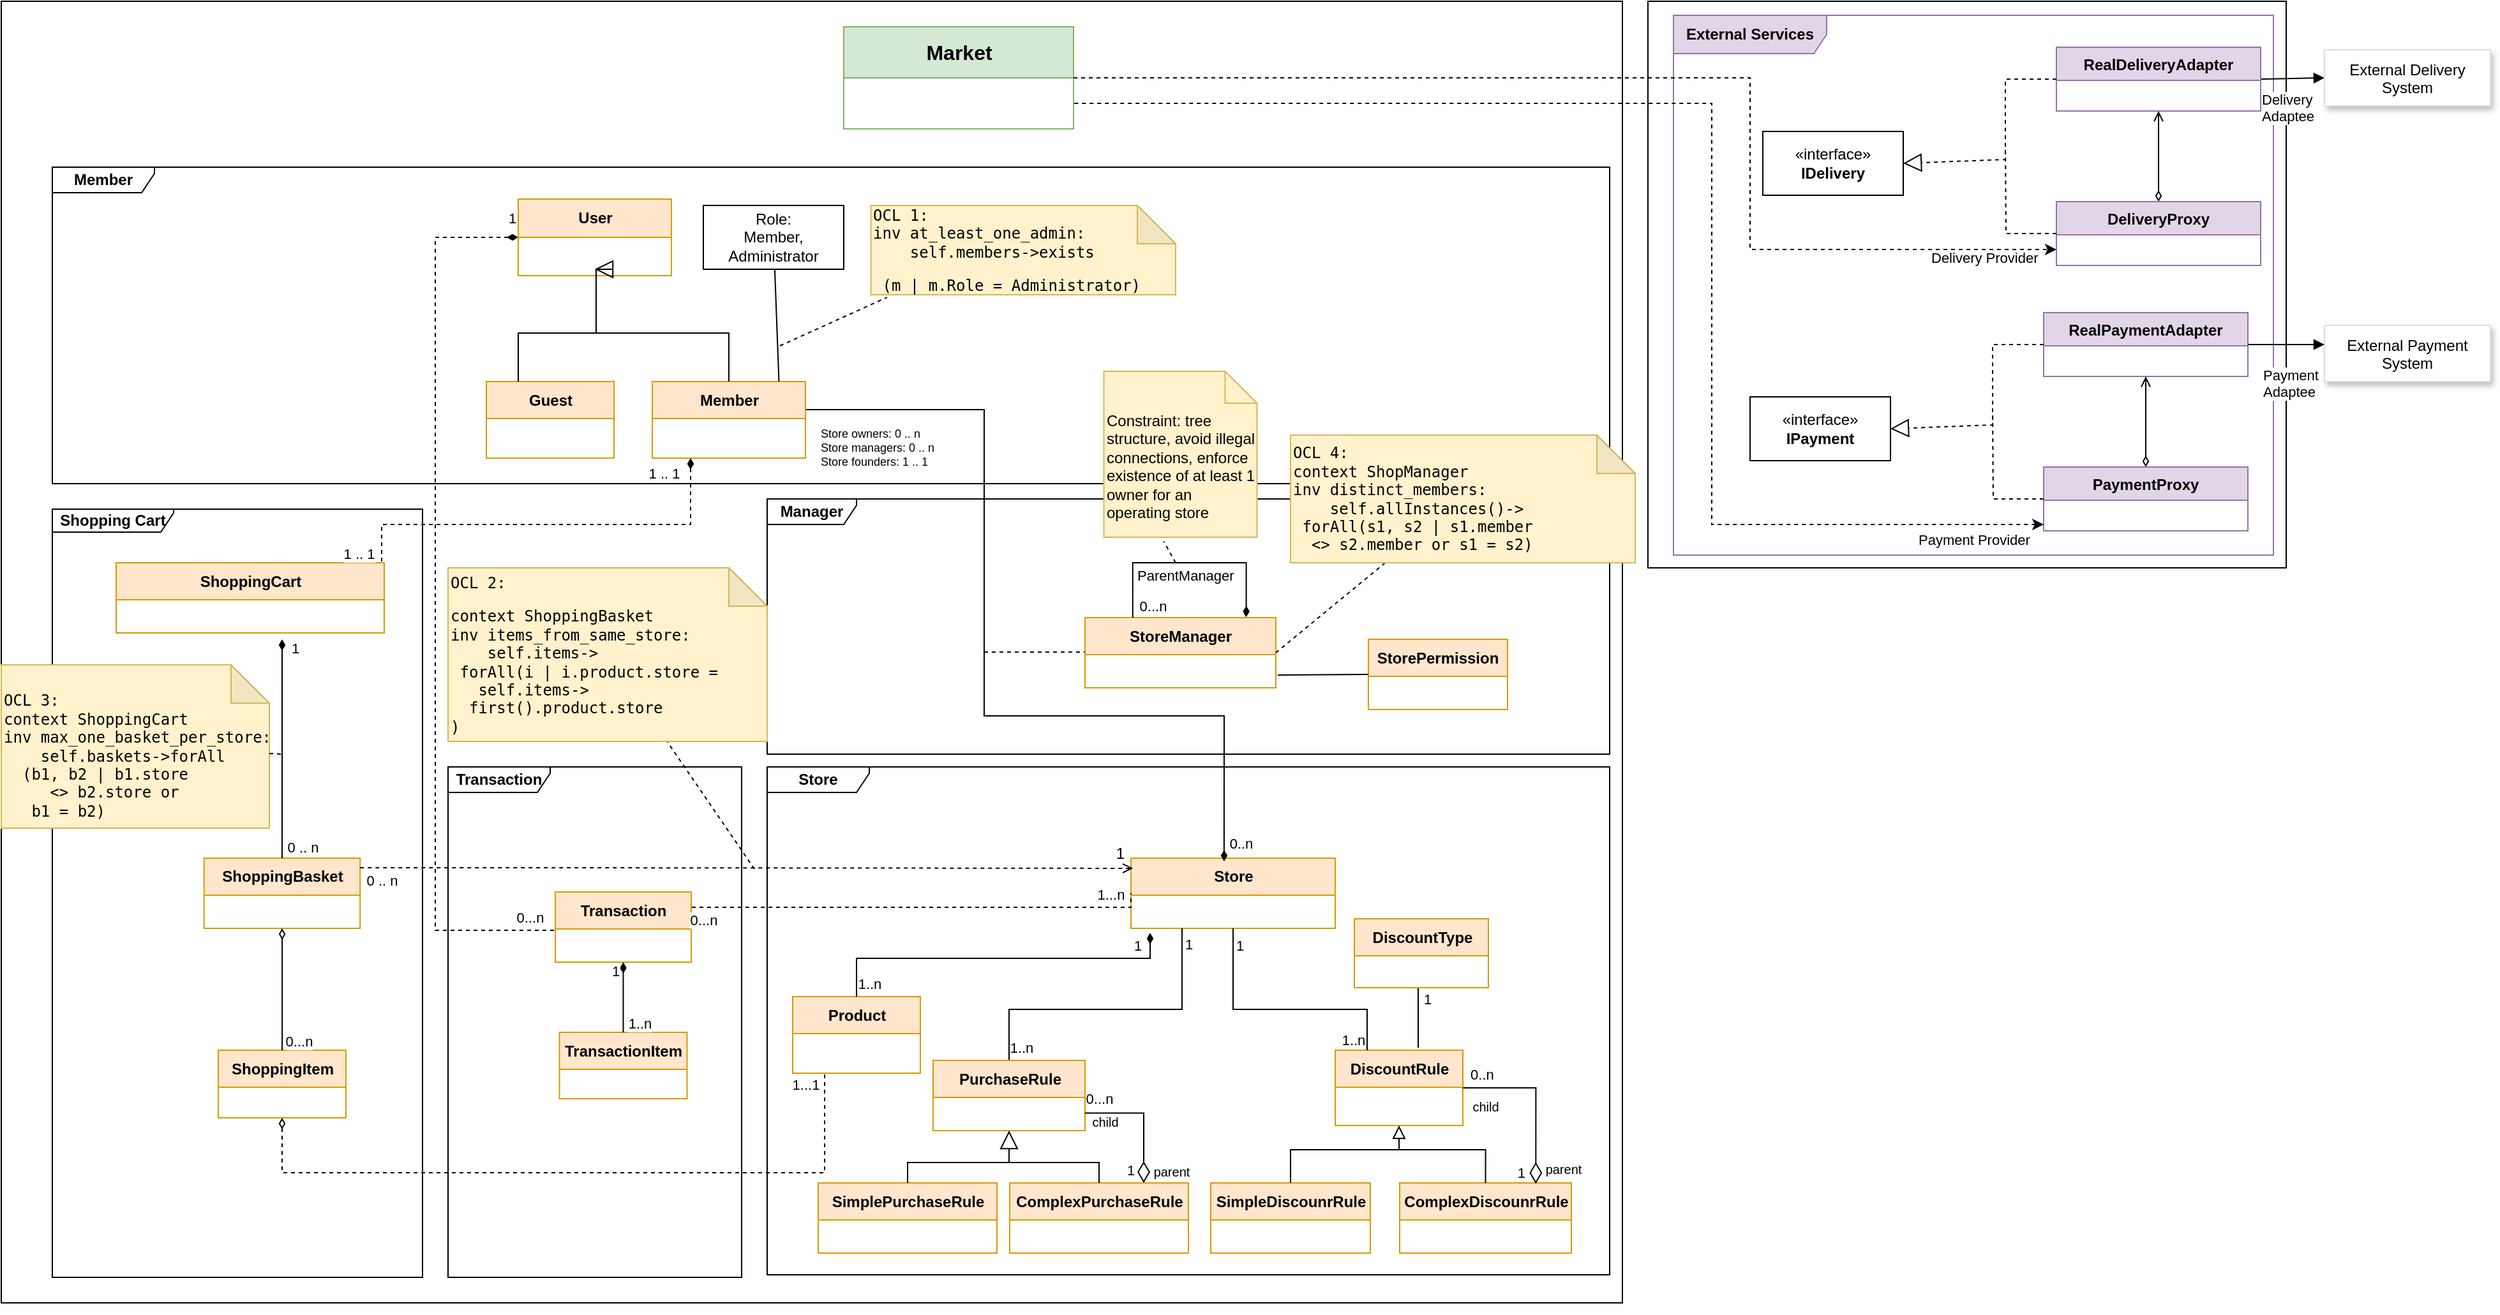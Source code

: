 <mxfile version="21.3.2" type="device">
  <diagram id="UdxZ_-akryXsySf2juUY" name="WhiteDiagram">
    <mxGraphModel dx="717" dy="431" grid="1" gridSize="10" guides="1" tooltips="1" connect="1" arrows="1" fold="1" page="1" pageScale="1" pageWidth="850" pageHeight="1100" math="0" shadow="0">
      <root>
        <mxCell id="0" />
        <mxCell id="1" parent="0" />
        <mxCell id="dIHybOWJR_WHU6xol9Fc-5" value="" style="rounded=0;whiteSpace=wrap;html=1;" parent="1" vertex="1">
          <mxGeometry x="1350" y="50" width="500" height="444" as="geometry" />
        </mxCell>
        <mxCell id="CLvzxZcf5yE5PqEASKck-112" value="" style="rounded=0;whiteSpace=wrap;html=1;" parent="1" vertex="1">
          <mxGeometry x="60" y="50" width="1270" height="1020" as="geometry" />
        </mxCell>
        <mxCell id="CLvzxZcf5yE5PqEASKck-2" value="&lt;b&gt;Store&lt;/b&gt;" style="shape=umlFrame;whiteSpace=wrap;html=1;pointerEvents=0;width=80;height=20;" parent="1" vertex="1">
          <mxGeometry x="660" y="650" width="660" height="398" as="geometry" />
        </mxCell>
        <mxCell id="CLvzxZcf5yE5PqEASKck-4" value="&lt;b&gt;Transaction&lt;/b&gt;" style="shape=umlFrame;whiteSpace=wrap;html=1;pointerEvents=0;width=80;height=20;" parent="1" vertex="1">
          <mxGeometry x="410" y="650" width="230" height="400" as="geometry" />
        </mxCell>
        <mxCell id="CLvzxZcf5yE5PqEASKck-3" value="&lt;b&gt;Shopping Cart&lt;/b&gt;" style="shape=umlFrame;whiteSpace=wrap;html=1;pointerEvents=0;width=95;height=18;" parent="1" vertex="1">
          <mxGeometry x="100" y="448" width="290" height="602" as="geometry" />
        </mxCell>
        <mxCell id="CLvzxZcf5yE5PqEASKck-5" value="Transaction" style="swimlane;fontStyle=1;align=center;verticalAlign=middle;childLayout=stackLayout;horizontal=1;startSize=29;horizontalStack=0;resizeParent=1;resizeParentMax=0;resizeLast=0;collapsible=0;marginBottom=0;html=1;fillColor=#ffe6cc;strokeColor=#d79b00;" parent="1" vertex="1">
          <mxGeometry x="494" y="748" width="106.5" height="55" as="geometry" />
        </mxCell>
        <mxCell id="CLvzxZcf5yE5PqEASKck-6" value="Store" style="swimlane;fontStyle=1;align=center;verticalAlign=middle;childLayout=stackLayout;horizontal=1;startSize=29;horizontalStack=0;resizeParent=1;resizeParentMax=0;resizeLast=0;collapsible=0;marginBottom=0;html=1;fillColor=#ffe6cc;strokeColor=#d79b00;" parent="1" vertex="1">
          <mxGeometry x="945" y="721.5" width="160" height="55" as="geometry" />
        </mxCell>
        <mxCell id="CLvzxZcf5yE5PqEASKck-7" style="edgeStyle=orthogonalEdgeStyle;rounded=0;orthogonalLoop=1;jettySize=auto;html=1;endArrow=none;endFill=0;startArrow=diamondThin;startFill=1;exitX=0.456;exitY=0.045;exitDx=0;exitDy=0;exitPerimeter=0;entryX=1;entryY=0.75;entryDx=0;entryDy=0;" parent="1" source="CLvzxZcf5yE5PqEASKck-6" target="CLvzxZcf5yE5PqEASKck-69" edge="1">
          <mxGeometry relative="1" as="geometry">
            <Array as="points">
              <mxPoint x="1018" y="610" />
              <mxPoint x="830" y="610" />
              <mxPoint x="830" y="370" />
              <mxPoint x="690" y="370" />
            </Array>
            <mxPoint x="810" y="380" as="targetPoint" />
          </mxGeometry>
        </mxCell>
        <mxCell id="CLvzxZcf5yE5PqEASKck-8" value="0..n" style="edgeLabel;html=1;align=center;verticalAlign=middle;resizable=0;points=[];" parent="CLvzxZcf5yE5PqEASKck-7" connectable="0" vertex="1">
          <mxGeometry x="-0.699" relative="1" as="geometry">
            <mxPoint x="13" y="92" as="offset" />
          </mxGeometry>
        </mxCell>
        <mxCell id="CLvzxZcf5yE5PqEASKck-9" value="&lt;div style=&quot;&quot;&gt;Store owners: 0 .. n&lt;/div&gt;Store managers: 0 .. n&lt;br&gt;Store founders: 1 .. 1" style="edgeLabel;html=1;align=left;verticalAlign=middle;resizable=0;points=[];fontSize=9;" parent="CLvzxZcf5yE5PqEASKck-7" vertex="1" connectable="0">
          <mxGeometry x="0.784" relative="1" as="geometry">
            <mxPoint x="-43" y="30" as="offset" />
          </mxGeometry>
        </mxCell>
        <mxCell id="CLvzxZcf5yE5PqEASKck-10" value="Product" style="swimlane;fontStyle=1;align=center;verticalAlign=middle;childLayout=stackLayout;horizontal=1;startSize=29;horizontalStack=0;resizeParent=1;resizeParentMax=0;resizeLast=0;collapsible=0;marginBottom=0;html=1;fillColor=#ffe6cc;strokeColor=#d79b00;" parent="1" vertex="1">
          <mxGeometry x="680" y="830" width="100" height="60" as="geometry" />
        </mxCell>
        <mxCell id="CLvzxZcf5yE5PqEASKck-13" value="DiscountRule" style="swimlane;fontStyle=1;align=center;verticalAlign=middle;childLayout=stackLayout;horizontal=1;startSize=29;horizontalStack=0;resizeParent=1;resizeParentMax=0;resizeLast=0;collapsible=0;marginBottom=0;html=1;fillColor=#ffe6cc;strokeColor=#d79b00;" parent="1" vertex="1">
          <mxGeometry x="1105.0" y="872" width="100" height="59" as="geometry" />
        </mxCell>
        <mxCell id="CLvzxZcf5yE5PqEASKck-14" style="edgeStyle=orthogonalEdgeStyle;rounded=0;orthogonalLoop=1;jettySize=auto;html=1;endArrow=none;endFill=0;startArrow=none;startFill=0;entryX=0.25;entryY=0;entryDx=0;entryDy=0;exitX=0.5;exitY=1;exitDx=0;exitDy=0;" parent="1" source="CLvzxZcf5yE5PqEASKck-6" target="CLvzxZcf5yE5PqEASKck-13" edge="1">
          <mxGeometry relative="1" as="geometry">
            <Array as="points">
              <mxPoint x="1025" y="840" />
              <mxPoint x="1130" y="840" />
            </Array>
            <mxPoint x="1036" y="803" as="sourcePoint" />
            <mxPoint x="1130" y="860" as="targetPoint" />
          </mxGeometry>
        </mxCell>
        <mxCell id="CLvzxZcf5yE5PqEASKck-16" value="&lt;b&gt;Member&lt;/b&gt;" style="shape=umlFrame;whiteSpace=wrap;html=1;pointerEvents=0;width=80;height=20;" parent="1" vertex="1">
          <mxGeometry x="100" y="180" width="1220" height="248" as="geometry" />
        </mxCell>
        <mxCell id="CLvzxZcf5yE5PqEASKck-17" value="" style="edgeStyle=orthogonalEdgeStyle;rounded=0;orthogonalLoop=1;jettySize=auto;html=1;endArrow=none;endFill=0;startArrow=diamondThin;startFill=1;dashed=1;exitX=0;exitY=0.5;exitDx=0;exitDy=0;" parent="1" source="WTCKcHd4t-KQesIwXJe5-13" target="CLvzxZcf5yE5PqEASKck-5" edge="1">
          <mxGeometry relative="1" as="geometry">
            <Array as="points">
              <mxPoint x="400" y="235" />
              <mxPoint x="400" y="778" />
            </Array>
            <mxPoint x="680" y="400" as="sourcePoint" />
            <mxPoint x="210" y="1033" as="targetPoint" />
          </mxGeometry>
        </mxCell>
        <mxCell id="CLvzxZcf5yE5PqEASKck-18" value="0...n" style="edgeLabel;html=1;align=center;verticalAlign=middle;resizable=0;points=[];" parent="CLvzxZcf5yE5PqEASKck-17" connectable="0" vertex="1">
          <mxGeometry x="0.926" relative="1" as="geometry">
            <mxPoint x="6" y="-10" as="offset" />
          </mxGeometry>
        </mxCell>
        <mxCell id="WTCKcHd4t-KQesIwXJe5-39" value="0...n" style="edgeLabel;html=1;align=center;verticalAlign=middle;resizable=0;points=[];" parent="CLvzxZcf5yE5PqEASKck-17" connectable="0" vertex="1">
          <mxGeometry x="0.926" relative="1" as="geometry">
            <mxPoint x="142" y="-8" as="offset" />
          </mxGeometry>
        </mxCell>
        <mxCell id="WTCKcHd4t-KQesIwXJe5-40" value="1..n" style="edgeLabel;html=1;align=center;verticalAlign=middle;resizable=0;points=[];" parent="CLvzxZcf5yE5PqEASKck-17" connectable="0" vertex="1">
          <mxGeometry x="0.926" relative="1" as="geometry">
            <mxPoint x="391" y="92" as="offset" />
          </mxGeometry>
        </mxCell>
        <mxCell id="Jd6QyhjHkUZVPCvQihyt-2" value="1...n" style="edgeLabel;html=1;align=center;verticalAlign=middle;resizable=0;points=[];" connectable="0" vertex="1" parent="CLvzxZcf5yE5PqEASKck-17">
          <mxGeometry x="0.926" relative="1" as="geometry">
            <mxPoint x="461" y="-28" as="offset" />
          </mxGeometry>
        </mxCell>
        <mxCell id="Jd6QyhjHkUZVPCvQihyt-9" value="1..n" style="edgeLabel;html=1;align=center;verticalAlign=middle;resizable=0;points=[];" connectable="0" vertex="1" parent="CLvzxZcf5yE5PqEASKck-17">
          <mxGeometry x="0.926" relative="1" as="geometry">
            <mxPoint x="651" y="86" as="offset" />
          </mxGeometry>
        </mxCell>
        <mxCell id="CLvzxZcf5yE5PqEASKck-19" value="ShoppingBasket" style="swimlane;fontStyle=1;align=center;verticalAlign=middle;childLayout=stackLayout;horizontal=1;startSize=29;horizontalStack=0;resizeParent=1;resizeParentMax=0;resizeLast=0;collapsible=0;marginBottom=0;html=1;fillColor=#ffe6cc;strokeColor=#d79b00;" parent="1" vertex="1">
          <mxGeometry x="218.87" y="721.5" width="122.25" height="55" as="geometry" />
        </mxCell>
        <mxCell id="CLvzxZcf5yE5PqEASKck-20" style="edgeStyle=orthogonalEdgeStyle;rounded=0;orthogonalLoop=1;jettySize=auto;html=1;startArrow=diamondThin;startFill=1;endArrow=none;endFill=0;entryX=0.5;entryY=0;entryDx=0;entryDy=0;" parent="1" target="CLvzxZcf5yE5PqEASKck-19" edge="1">
          <mxGeometry relative="1" as="geometry">
            <Array as="points">
              <mxPoint x="280" y="696" />
            </Array>
            <mxPoint x="280" y="550" as="sourcePoint" />
          </mxGeometry>
        </mxCell>
        <mxCell id="CLvzxZcf5yE5PqEASKck-21" value="0 .. n" style="edgeLabel;html=1;align=center;verticalAlign=middle;resizable=0;points=[];" parent="CLvzxZcf5yE5PqEASKck-20" vertex="1" connectable="0">
          <mxGeometry x="0.933" y="1" relative="1" as="geometry">
            <mxPoint x="15" y="-3" as="offset" />
          </mxGeometry>
        </mxCell>
        <mxCell id="CLvzxZcf5yE5PqEASKck-101" value="1" style="edgeLabel;html=1;align=center;verticalAlign=middle;resizable=0;points=[];" parent="CLvzxZcf5yE5PqEASKck-20" vertex="1" connectable="0">
          <mxGeometry x="-0.814" y="-2" relative="1" as="geometry">
            <mxPoint x="12" y="-9" as="offset" />
          </mxGeometry>
        </mxCell>
        <mxCell id="Jd6QyhjHkUZVPCvQihyt-20" value="1" style="edgeLabel;html=1;align=center;verticalAlign=middle;resizable=0;points=[];" vertex="1" connectable="0" parent="CLvzxZcf5yE5PqEASKck-20">
          <mxGeometry x="-0.814" y="-2" relative="1" as="geometry">
            <mxPoint x="182" y="-346" as="offset" />
          </mxGeometry>
        </mxCell>
        <mxCell id="CLvzxZcf5yE5PqEASKck-22" value="ShoppingItem" style="swimlane;fontStyle=1;align=center;verticalAlign=middle;childLayout=stackLayout;horizontal=1;startSize=29;horizontalStack=0;resizeParent=1;resizeParentMax=0;resizeLast=0;collapsible=0;marginBottom=0;html=1;fillColor=#ffe6cc;strokeColor=#d79b00;" parent="1" vertex="1">
          <mxGeometry x="230" y="872" width="100" height="53" as="geometry" />
        </mxCell>
        <mxCell id="CLvzxZcf5yE5PqEASKck-23" style="edgeStyle=orthogonalEdgeStyle;rounded=0;orthogonalLoop=1;jettySize=auto;html=1;endArrow=none;endFill=0;startArrow=diamondThin;startFill=0;dashed=1;exitX=0.5;exitY=1;exitDx=0;exitDy=0;entryX=0.25;entryY=1;entryDx=0;entryDy=0;" parent="1" source="CLvzxZcf5yE5PqEASKck-22" target="CLvzxZcf5yE5PqEASKck-10" edge="1">
          <mxGeometry relative="1" as="geometry">
            <mxPoint x="280" y="898" as="sourcePoint" />
            <Array as="points">
              <mxPoint x="280" y="968" />
              <mxPoint x="705" y="968" />
            </Array>
          </mxGeometry>
        </mxCell>
        <mxCell id="CLvzxZcf5yE5PqEASKck-24" value="1...1" style="edgeLabel;html=1;align=center;verticalAlign=middle;resizable=0;points=[];" parent="CLvzxZcf5yE5PqEASKck-23" vertex="1" connectable="0">
          <mxGeometry x="-0.946" y="-1" relative="1" as="geometry">
            <mxPoint x="411" y="-41" as="offset" />
          </mxGeometry>
        </mxCell>
        <mxCell id="CLvzxZcf5yE5PqEASKck-25" style="edgeStyle=orthogonalEdgeStyle;rounded=0;orthogonalLoop=1;jettySize=auto;html=1;endArrow=none;endFill=0;startArrow=diamondThin;startFill=0;" parent="1" source="CLvzxZcf5yE5PqEASKck-19" target="CLvzxZcf5yE5PqEASKck-22" edge="1">
          <mxGeometry relative="1" as="geometry">
            <Array as="points">
              <mxPoint x="280" y="858" />
              <mxPoint x="280" y="858" />
            </Array>
            <mxPoint x="700.034" y="845" as="targetPoint" />
          </mxGeometry>
        </mxCell>
        <mxCell id="CLvzxZcf5yE5PqEASKck-26" value="0...n" style="edgeLabel;html=1;align=center;verticalAlign=middle;resizable=0;points=[];" parent="CLvzxZcf5yE5PqEASKck-25" connectable="0" vertex="1">
          <mxGeometry x="0.673" y="-1" relative="1" as="geometry">
            <mxPoint x="14" y="8" as="offset" />
          </mxGeometry>
        </mxCell>
        <mxCell id="CLvzxZcf5yE5PqEASKck-27" value="TransactionItem" style="swimlane;fontStyle=1;align=center;verticalAlign=middle;childLayout=stackLayout;horizontal=1;startSize=29;horizontalStack=0;resizeParent=1;resizeParentMax=0;resizeLast=0;collapsible=0;marginBottom=0;html=1;fillColor=#ffe6cc;strokeColor=#d79b00;" parent="1" vertex="1">
          <mxGeometry x="497.25" y="858" width="100" height="52" as="geometry" />
        </mxCell>
        <mxCell id="CLvzxZcf5yE5PqEASKck-28" style="edgeStyle=orthogonalEdgeStyle;rounded=0;orthogonalLoop=1;jettySize=auto;html=1;startArrow=diamondThin;startFill=1;endArrow=none;endFill=0;exitX=0.5;exitY=1;exitDx=0;exitDy=0;" parent="1" source="CLvzxZcf5yE5PqEASKck-5" target="CLvzxZcf5yE5PqEASKck-27" edge="1">
          <mxGeometry relative="1" as="geometry">
            <mxPoint x="690.0" y="803" as="sourcePoint" />
          </mxGeometry>
        </mxCell>
        <mxCell id="CLvzxZcf5yE5PqEASKck-29" value="1..n" style="edgeLabel;html=1;align=center;verticalAlign=middle;resizable=0;points=[];" parent="CLvzxZcf5yE5PqEASKck-28" connectable="0" vertex="1">
          <mxGeometry x="0.684" y="1" relative="1" as="geometry">
            <mxPoint x="11" y="1" as="offset" />
          </mxGeometry>
        </mxCell>
        <mxCell id="dIHybOWJR_WHU6xol9Fc-9" value="1" style="edgeLabel;html=1;align=center;verticalAlign=middle;resizable=0;points=[];" parent="CLvzxZcf5yE5PqEASKck-28" vertex="1" connectable="0">
          <mxGeometry x="-0.83" relative="1" as="geometry">
            <mxPoint x="-7" y="2" as="offset" />
          </mxGeometry>
        </mxCell>
        <mxCell id="CLvzxZcf5yE5PqEASKck-30" value="&lt;b&gt;External Services&lt;/b&gt;" style="shape=umlFrame;whiteSpace=wrap;html=1;width=120;height=30;fillColor=#E1D5E7;strokeColor=#9673a6;fillStyle=solid;labelBackgroundColor=none;" parent="1" vertex="1">
          <mxGeometry x="1370" y="61" width="470" height="423" as="geometry" />
        </mxCell>
        <mxCell id="CLvzxZcf5yE5PqEASKck-46" style="rounded=0;orthogonalLoop=1;jettySize=auto;html=1;endArrow=none;endFill=0;" parent="1" edge="1">
          <mxGeometry relative="1" as="geometry">
            <mxPoint x="1170" y="823" as="sourcePoint" />
            <mxPoint x="1170" y="870" as="targetPoint" />
          </mxGeometry>
        </mxCell>
        <mxCell id="CLvzxZcf5yE5PqEASKck-47" value="1" style="edgeLabel;html=1;align=center;verticalAlign=middle;resizable=0;points=[];" parent="CLvzxZcf5yE5PqEASKck-46" vertex="1" connectable="0">
          <mxGeometry x="-0.81" relative="1" as="geometry">
            <mxPoint x="7" y="4" as="offset" />
          </mxGeometry>
        </mxCell>
        <mxCell id="CLvzxZcf5yE5PqEASKck-103" value="1" style="edgeLabel;html=1;align=center;verticalAlign=middle;resizable=0;points=[];" parent="CLvzxZcf5yE5PqEASKck-46" vertex="1" connectable="0">
          <mxGeometry x="0.73" y="1" relative="1" as="geometry">
            <mxPoint x="-141" y="-74" as="offset" />
          </mxGeometry>
        </mxCell>
        <mxCell id="CLvzxZcf5yE5PqEASKck-48" style="edgeStyle=orthogonalEdgeStyle;rounded=0;orthogonalLoop=1;jettySize=auto;html=1;endArrow=none;endFill=0;entryX=0.25;entryY=1;entryDx=0;entryDy=0;" parent="1" source="CLvzxZcf5yE5PqEASKck-79" edge="1" target="CLvzxZcf5yE5PqEASKck-6">
          <mxGeometry relative="1" as="geometry">
            <Array as="points">
              <mxPoint x="850" y="840" />
              <mxPoint x="985" y="840" />
            </Array>
            <mxPoint x="1090" y="773" as="targetPoint" />
          </mxGeometry>
        </mxCell>
        <mxCell id="CLvzxZcf5yE5PqEASKck-49" value="1.. n" style="edgeLabel;html=1;align=center;verticalAlign=middle;resizable=0;points=[];" parent="CLvzxZcf5yE5PqEASKck-48" vertex="1" connectable="0">
          <mxGeometry x="-0.639" y="-1" relative="1" as="geometry">
            <mxPoint x="-19" y="51" as="offset" />
          </mxGeometry>
        </mxCell>
        <mxCell id="CLvzxZcf5yE5PqEASKck-102" value="1" style="edgeLabel;html=1;align=center;verticalAlign=middle;resizable=0;points=[];" parent="CLvzxZcf5yE5PqEASKck-48" vertex="1" connectable="0">
          <mxGeometry x="0.829" y="1" relative="1" as="geometry">
            <mxPoint x="6" y="-8" as="offset" />
          </mxGeometry>
        </mxCell>
        <mxCell id="CLvzxZcf5yE5PqEASKck-51" value="&lt;br&gt;&lt;pre&gt;&lt;code class=&quot;!whitespace-pre hljs language-rust&quot;&gt;OCL 3:&lt;br&gt;context ShoppingCart&lt;br&gt;inv max_one_basket_per_store:&lt;br&gt;    &lt;span class=&quot;hljs-keyword&quot;&gt;self&lt;/span&gt;.baskets&lt;span class=&quot;hljs-punctuation&quot;&gt;-&amp;gt;&lt;/span&gt;&lt;span class=&quot;hljs-title function_ invoke__&quot;&gt;forAll&lt;br&gt;&lt;/span&gt;&lt;span style=&quot;white-space: pre;&quot;&gt; &lt;span style=&quot;white-space: pre;&quot;&gt;	&lt;/span&gt;&lt;/span&gt;(b1, b2 | b1.store &lt;br/&gt;&lt;span style=&quot;white-space: pre;&quot;&gt;	&lt;/span&gt;    &amp;lt;&amp;gt; b2.store or&lt;br&gt; &lt;span style=&quot;white-space: pre;&quot;&gt;	&lt;/span&gt;&lt;span style=&quot;white-space: pre;&quot;&gt;	&lt;/span&gt;b1 = b2)&lt;/code&gt;&lt;/pre&gt;" style="shape=note;whiteSpace=wrap;html=1;backgroundOutline=1;darkOpacity=0.05;align=left;fillColor=#fff2cc;strokeColor=#d6b656;" parent="1" vertex="1">
          <mxGeometry x="60" y="570" width="210" height="128" as="geometry" />
        </mxCell>
        <mxCell id="CLvzxZcf5yE5PqEASKck-52" value="StorePermission" style="swimlane;fontStyle=1;align=center;verticalAlign=middle;childLayout=stackLayout;horizontal=1;startSize=29;horizontalStack=0;resizeParent=1;resizeParentMax=0;resizeLast=0;collapsible=0;marginBottom=0;html=1;whiteSpace=wrap;fillColor=#ffe6cc;strokeColor=#d79b00;" parent="1" vertex="1">
          <mxGeometry x="1131" y="550" width="109" height="55" as="geometry" />
        </mxCell>
        <mxCell id="CLvzxZcf5yE5PqEASKck-53" value="&lt;b&gt;Manager&lt;/b&gt;" style="shape=umlFrame;whiteSpace=wrap;html=1;pointerEvents=0;width=70;height=20;" parent="1" vertex="1">
          <mxGeometry x="660" y="440" width="660" height="200" as="geometry" />
        </mxCell>
        <mxCell id="CLvzxZcf5yE5PqEASKck-54" value="StoreManager" style="swimlane;fontStyle=1;align=center;verticalAlign=middle;childLayout=stackLayout;horizontal=1;startSize=29;horizontalStack=0;resizeParent=1;resizeParentMax=0;resizeLast=0;collapsible=0;marginBottom=0;html=1;whiteSpace=wrap;fillColor=#ffe6cc;strokeColor=#d79b00;" parent="1" vertex="1">
          <mxGeometry x="909" y="533" width="149.5" height="55" as="geometry" />
        </mxCell>
        <mxCell id="CLvzxZcf5yE5PqEASKck-55" style="edgeStyle=orthogonalEdgeStyle;rounded=0;orthogonalLoop=1;jettySize=auto;html=1;endArrow=diamondThin;endFill=1;exitX=0.25;exitY=0;exitDx=0;exitDy=0;entryX=0.845;entryY=-0.006;entryDx=0;entryDy=0;entryPerimeter=0;" parent="1" source="CLvzxZcf5yE5PqEASKck-54" target="CLvzxZcf5yE5PqEASKck-54" edge="1">
          <mxGeometry relative="1" as="geometry">
            <Array as="points">
              <mxPoint x="946" y="490" />
              <mxPoint x="1035" y="490" />
            </Array>
            <mxPoint x="1030" y="540" as="targetPoint" />
          </mxGeometry>
        </mxCell>
        <mxCell id="CLvzxZcf5yE5PqEASKck-56" value="0...n" style="edgeLabel;html=1;align=center;verticalAlign=middle;resizable=0;points=[];" parent="CLvzxZcf5yE5PqEASKck-55" vertex="1" connectable="0">
          <mxGeometry x="-0.039" y="-2" relative="1" as="geometry">
            <mxPoint x="-26" y="32" as="offset" />
          </mxGeometry>
        </mxCell>
        <mxCell id="CLvzxZcf5yE5PqEASKck-57" value="ParentManager" style="edgeLabel;html=1;align=left;verticalAlign=middle;resizable=0;points=[];" parent="CLvzxZcf5yE5PqEASKck-55" vertex="1" connectable="0">
          <mxGeometry x="-0.723" relative="1" as="geometry">
            <mxPoint x="2" y="-9" as="offset" />
          </mxGeometry>
        </mxCell>
        <mxCell id="WTCKcHd4t-KQesIwXJe5-6" value="Delivery Provider" style="edgeLabel;html=1;align=left;verticalAlign=middle;resizable=0;points=[];" parent="CLvzxZcf5yE5PqEASKck-55" vertex="1" connectable="0">
          <mxGeometry x="-0.723" relative="1" as="geometry">
            <mxPoint x="624" y="-258" as="offset" />
          </mxGeometry>
        </mxCell>
        <mxCell id="CLvzxZcf5yE5PqEASKck-62" value="Constraint: tree structure, avoid illegal connections, enforce existence of at least 1 owner for an operating store" style="shape=note2;boundedLbl=1;whiteSpace=wrap;html=1;size=25;verticalAlign=top;align=left;fillColor=#fff2cc;strokeColor=#d6b656;" parent="1" vertex="1">
          <mxGeometry x="923.75" y="340" width="120" height="130" as="geometry" />
        </mxCell>
        <mxCell id="CLvzxZcf5yE5PqEASKck-63" style="edgeStyle=orthogonalEdgeStyle;rounded=0;orthogonalLoop=1;jettySize=auto;html=1;endArrow=none;endFill=0;dashed=1;" parent="1" target="CLvzxZcf5yE5PqEASKck-54" edge="1">
          <mxGeometry relative="1" as="geometry">
            <mxPoint x="1065" y="568" as="targetPoint" />
            <Array as="points">
              <mxPoint x="880" y="560" />
              <mxPoint x="880" y="560" />
            </Array>
            <mxPoint x="830" y="560" as="sourcePoint" />
          </mxGeometry>
        </mxCell>
        <mxCell id="CLvzxZcf5yE5PqEASKck-69" value="Member" style="swimlane;fontStyle=1;align=center;verticalAlign=middle;childLayout=stackLayout;horizontal=1;startSize=29;horizontalStack=0;resizeParent=1;resizeParentMax=0;resizeLast=0;collapsible=0;marginBottom=0;html=1;fillColor=#ffe6cc;strokeColor=#d79b00;" parent="1" vertex="1">
          <mxGeometry x="570" y="348" width="120" height="60" as="geometry" />
        </mxCell>
        <mxCell id="CLvzxZcf5yE5PqEASKck-73" style="rounded=0;orthogonalLoop=1;jettySize=auto;html=1;endArrow=none;endFill=0;entryX=0.827;entryY=-0.001;entryDx=0;entryDy=0;entryPerimeter=0;" parent="1" source="CLvzxZcf5yE5PqEASKck-74" target="CLvzxZcf5yE5PqEASKck-69" edge="1">
          <mxGeometry relative="1" as="geometry">
            <mxPoint x="670" y="340" as="targetPoint" />
          </mxGeometry>
        </mxCell>
        <mxCell id="CLvzxZcf5yE5PqEASKck-74" value="Role: &lt;br&gt;Member, Administrator" style="html=1;whiteSpace=wrap;" parent="1" vertex="1">
          <mxGeometry x="610" y="210" width="110" height="50" as="geometry" />
        </mxCell>
        <mxCell id="CLvzxZcf5yE5PqEASKck-75" value="&lt;pre&gt;&lt;code class=&quot;!whitespace-pre hljs language-rust&quot;&gt;OCL 1:&lt;br&gt;inv at_least_one_admin:&lt;br&gt;    self.members&lt;span class=&quot;hljs-punctuation&quot;&gt;-&amp;gt;&lt;/span&gt;&lt;span class=&quot;hljs-title function_ invoke__&quot;&gt;exists&lt;/span&gt;&lt;/code&gt;&lt;/pre&gt;&lt;pre&gt;&lt;code class=&quot;!whitespace-pre hljs language-rust&quot;&gt;&lt;span style=&quot;white-space: pre;&quot;&gt;	&lt;/span&gt;(m | m.Role = Administrator)&lt;/code&gt;&lt;/pre&gt;" style="shape=note;whiteSpace=wrap;html=1;backgroundOutline=1;darkOpacity=0.05;align=left;fillColor=#fff2cc;strokeColor=#d6b656;" parent="1" vertex="1">
          <mxGeometry x="741.25" y="210" width="238.75" height="70" as="geometry" />
        </mxCell>
        <mxCell id="CLvzxZcf5yE5PqEASKck-76" value="ShoppingCart" style="swimlane;fontStyle=1;align=center;verticalAlign=middle;childLayout=stackLayout;horizontal=1;startSize=29;horizontalStack=0;resizeParent=1;resizeParentMax=0;resizeLast=0;collapsible=0;marginBottom=0;html=1;fillColor=#ffe6cc;strokeColor=#d79b00;" parent="1" vertex="1">
          <mxGeometry x="150" y="490" width="210" height="55" as="geometry" />
        </mxCell>
        <mxCell id="CLvzxZcf5yE5PqEASKck-77" style="edgeStyle=orthogonalEdgeStyle;rounded=0;orthogonalLoop=1;jettySize=auto;html=1;endArrow=none;endFill=0;startArrow=diamondThin;startFill=1;dashed=1;exitX=0.25;exitY=1;exitDx=0;exitDy=0;" parent="1" source="CLvzxZcf5yE5PqEASKck-69" target="CLvzxZcf5yE5PqEASKck-76" edge="1">
          <mxGeometry relative="1" as="geometry">
            <Array as="points">
              <mxPoint x="600" y="460" />
              <mxPoint x="358" y="460" />
            </Array>
            <mxPoint x="275" y="528" as="targetPoint" />
          </mxGeometry>
        </mxCell>
        <mxCell id="CLvzxZcf5yE5PqEASKck-78" value="1 .. 1" style="edgeLabel;html=1;align=center;verticalAlign=middle;resizable=0;points=[];" parent="CLvzxZcf5yE5PqEASKck-77" vertex="1" connectable="0">
          <mxGeometry x="0.953" y="1" relative="1" as="geometry">
            <mxPoint x="-19" as="offset" />
          </mxGeometry>
        </mxCell>
        <mxCell id="dIHybOWJR_WHU6xol9Fc-22" value="1 .. 1" style="edgeLabel;html=1;align=center;verticalAlign=middle;resizable=0;points=[];" parent="CLvzxZcf5yE5PqEASKck-77" vertex="1" connectable="0">
          <mxGeometry x="-0.885" relative="1" as="geometry">
            <mxPoint x="-21" y="-7" as="offset" />
          </mxGeometry>
        </mxCell>
        <mxCell id="CLvzxZcf5yE5PqEASKck-79" value="PurchaseRule" style="swimlane;fontStyle=1;align=center;verticalAlign=middle;childLayout=stackLayout;horizontal=1;startSize=29;horizontalStack=0;resizeParent=1;resizeParentMax=0;resizeLast=0;collapsible=0;marginBottom=0;html=1;fillColor=#ffe6cc;strokeColor=#d79b00;" parent="1" vertex="1">
          <mxGeometry x="790" y="880" width="119" height="55" as="geometry" />
        </mxCell>
        <mxCell id="CLvzxZcf5yE5PqEASKck-80" value="DiscountType" style="swimlane;fontStyle=1;align=center;verticalAlign=middle;childLayout=stackLayout;horizontal=1;startSize=29;horizontalStack=0;resizeParent=1;resizeParentMax=0;resizeLast=0;collapsible=0;marginBottom=0;html=1;fillColor=#ffe6cc;strokeColor=#d79b00;" parent="1" vertex="1">
          <mxGeometry x="1120" y="769" width="105" height="54" as="geometry" />
        </mxCell>
        <mxCell id="CLvzxZcf5yE5PqEASKck-108" value="Market" style="swimlane;fontStyle=1;align=center;verticalAlign=middle;childLayout=stackLayout;horizontal=1;startSize=40;horizontalStack=0;resizeParent=1;resizeParentMax=0;resizeLast=0;collapsible=0;marginBottom=0;html=1;fillColor=#d5e8d4;strokeColor=#82b366;fontSize=16;" parent="1" vertex="1">
          <mxGeometry x="720" y="70" width="180" height="80" as="geometry" />
        </mxCell>
        <mxCell id="Ha9zelG3oU2tV3AhwNEj-2" value="" style="endArrow=open;html=1;rounded=0;dashed=1;entryX=0.01;entryY=0.145;entryDx=0;entryDy=0;edgeStyle=orthogonalEdgeStyle;endFill=0;entryPerimeter=0;" parent="1" source="CLvzxZcf5yE5PqEASKck-19" target="CLvzxZcf5yE5PqEASKck-6" edge="1">
          <mxGeometry relative="1" as="geometry">
            <mxPoint x="350" y="729" as="sourcePoint" />
            <mxPoint x="700" y="730" as="targetPoint" />
            <Array as="points">
              <mxPoint x="500" y="729" />
              <mxPoint x="500" y="729" />
            </Array>
          </mxGeometry>
        </mxCell>
        <mxCell id="Ha9zelG3oU2tV3AhwNEj-3" value="1" style="resizable=0;html=1;whiteSpace=wrap;align=right;verticalAlign=bottom;" parent="Ha9zelG3oU2tV3AhwNEj-2" connectable="0" vertex="1">
          <mxGeometry x="1" relative="1" as="geometry">
            <mxPoint x="-5" y="-3" as="offset" />
          </mxGeometry>
        </mxCell>
        <mxCell id="Ha9zelG3oU2tV3AhwNEj-4" value="" style="resizable=0;html=1;whiteSpace=wrap;align=right;verticalAlign=bottom;" parent="1" connectable="0" vertex="1">
          <mxGeometry x="1070" y="727.8" as="geometry">
            <mxPoint x="-682" y="-64" as="offset" />
          </mxGeometry>
        </mxCell>
        <mxCell id="ggJYoar1Brt_5jLOgCQw-3" value="Delivery&lt;br&gt;Adaptee" style="endArrow=block;endFill=1;html=1;align=left;verticalAlign=top;rounded=0;exitX=1;exitY=0.5;exitDx=0;exitDy=0;entryX=0;entryY=0.5;entryDx=0;entryDy=0;" parent="1" target="ggJYoar1Brt_5jLOgCQw-1" edge="1">
          <mxGeometry x="-1" y="-3" relative="1" as="geometry">
            <mxPoint x="1829" y="111" as="sourcePoint" />
            <mxPoint x="1890" y="111" as="targetPoint" />
            <mxPoint as="offset" />
          </mxGeometry>
        </mxCell>
        <mxCell id="ggJYoar1Brt_5jLOgCQw-13" value="" style="group" parent="1" vertex="1" connectable="0">
          <mxGeometry x="1440" y="86" width="390" height="171" as="geometry" />
        </mxCell>
        <mxCell id="CLvzxZcf5yE5PqEASKck-45" value="RealDeliveryAdapter" style="swimlane;fontStyle=1;align=center;verticalAlign=top;childLayout=stackLayout;horizontal=1;startSize=26;horizontalStack=0;resizeParent=1;resizeParentMax=0;resizeLast=0;collapsible=1;marginBottom=0;fillColor=#e1d5e7;strokeColor=#9673a6;" parent="ggJYoar1Brt_5jLOgCQw-13" vertex="1">
          <mxGeometry x="230" width="160" height="50" as="geometry" />
        </mxCell>
        <mxCell id="CLvzxZcf5yE5PqEASKck-85" value="«interface»&lt;br&gt;&lt;b&gt;IDelivery&lt;/b&gt;" style="html=1;whiteSpace=wrap;" parent="ggJYoar1Brt_5jLOgCQw-13" vertex="1">
          <mxGeometry y="66" width="110" height="50" as="geometry" />
        </mxCell>
        <mxCell id="CLvzxZcf5yE5PqEASKck-100" style="rounded=0;orthogonalLoop=1;jettySize=auto;html=1;endArrow=open;endFill=0;startArrow=diamondThin;startFill=0;entryX=0.5;entryY=1;entryDx=0;entryDy=0;exitX=0.5;exitY=0;exitDx=0;exitDy=0;" parent="ggJYoar1Brt_5jLOgCQw-13" source="CLvzxZcf5yE5PqEASKck-92" target="CLvzxZcf5yE5PqEASKck-45" edge="1">
          <mxGeometry relative="1" as="geometry">
            <mxPoint x="310" y="58" as="targetPoint" />
          </mxGeometry>
        </mxCell>
        <mxCell id="CLvzxZcf5yE5PqEASKck-92" value="DeliveryProxy" style="swimlane;fontStyle=1;align=center;verticalAlign=top;childLayout=stackLayout;horizontal=1;startSize=26;horizontalStack=0;resizeParent=1;resizeParentMax=0;resizeLast=0;collapsible=1;marginBottom=0;fillColor=#e1d5e7;strokeColor=#9673a6;" parent="ggJYoar1Brt_5jLOgCQw-13" vertex="1">
          <mxGeometry x="230" y="121" width="160" height="50" as="geometry" />
        </mxCell>
        <mxCell id="ggJYoar1Brt_5jLOgCQw-6" value="" style="endArrow=block;dashed=1;endFill=0;endSize=12;html=1;rounded=0;entryX=1;entryY=0.5;entryDx=0;entryDy=0;exitX=0;exitY=0.5;exitDx=0;exitDy=0;" parent="ggJYoar1Brt_5jLOgCQw-13" source="CLvzxZcf5yE5PqEASKck-45" target="CLvzxZcf5yE5PqEASKck-85" edge="1">
          <mxGeometry width="160" relative="1" as="geometry">
            <mxPoint x="300" y="38" as="sourcePoint" />
            <mxPoint x="460" y="38" as="targetPoint" />
            <Array as="points">
              <mxPoint x="190" y="25" />
              <mxPoint x="190" y="68" />
              <mxPoint x="190" y="88" />
            </Array>
          </mxGeometry>
        </mxCell>
        <mxCell id="ggJYoar1Brt_5jLOgCQw-7" value="" style="endArrow=none;dashed=1;endFill=0;endSize=12;html=1;rounded=0;edgeStyle=orthogonalEdgeStyle;exitX=0;exitY=0.5;exitDx=0;exitDy=0;" parent="ggJYoar1Brt_5jLOgCQw-13" source="CLvzxZcf5yE5PqEASKck-92" edge="1">
          <mxGeometry width="160" relative="1" as="geometry">
            <mxPoint x="230" y="108" as="sourcePoint" />
            <mxPoint x="190" y="78" as="targetPoint" />
          </mxGeometry>
        </mxCell>
        <mxCell id="ggJYoar1Brt_5jLOgCQw-14" value="" style="group" parent="1" vertex="1" connectable="0">
          <mxGeometry x="1430" y="294" width="390" height="171" as="geometry" />
        </mxCell>
        <mxCell id="ggJYoar1Brt_5jLOgCQw-15" value="RealPaymentAdapter" style="swimlane;fontStyle=1;align=center;verticalAlign=top;childLayout=stackLayout;horizontal=1;startSize=26;horizontalStack=0;resizeParent=1;resizeParentMax=0;resizeLast=0;collapsible=1;marginBottom=0;fillColor=#e1d5e7;strokeColor=#9673a6;" parent="ggJYoar1Brt_5jLOgCQw-14" vertex="1">
          <mxGeometry x="230" width="160" height="50" as="geometry" />
        </mxCell>
        <mxCell id="ggJYoar1Brt_5jLOgCQw-16" value="«interface»&lt;br&gt;&lt;b&gt;IPayment&lt;/b&gt;" style="html=1;whiteSpace=wrap;" parent="ggJYoar1Brt_5jLOgCQw-14" vertex="1">
          <mxGeometry y="66" width="110" height="50" as="geometry" />
        </mxCell>
        <mxCell id="ggJYoar1Brt_5jLOgCQw-17" style="rounded=0;orthogonalLoop=1;jettySize=auto;html=1;endArrow=open;endFill=0;startArrow=diamondThin;startFill=0;entryX=0.5;entryY=1;entryDx=0;entryDy=0;exitX=0.5;exitY=0;exitDx=0;exitDy=0;" parent="ggJYoar1Brt_5jLOgCQw-14" source="ggJYoar1Brt_5jLOgCQw-18" target="ggJYoar1Brt_5jLOgCQw-15" edge="1">
          <mxGeometry relative="1" as="geometry">
            <mxPoint x="310" y="58" as="targetPoint" />
          </mxGeometry>
        </mxCell>
        <mxCell id="ggJYoar1Brt_5jLOgCQw-18" value="PaymentProxy" style="swimlane;fontStyle=1;align=center;verticalAlign=top;childLayout=stackLayout;horizontal=1;startSize=26;horizontalStack=0;resizeParent=1;resizeParentMax=0;resizeLast=0;collapsible=1;marginBottom=0;fillColor=#e1d5e7;strokeColor=#9673a6;" parent="ggJYoar1Brt_5jLOgCQw-14" vertex="1">
          <mxGeometry x="230" y="121" width="160" height="50" as="geometry" />
        </mxCell>
        <mxCell id="ggJYoar1Brt_5jLOgCQw-19" value="" style="endArrow=block;dashed=1;endFill=0;endSize=12;html=1;rounded=0;entryX=1;entryY=0.5;entryDx=0;entryDy=0;exitX=0;exitY=0.5;exitDx=0;exitDy=0;" parent="ggJYoar1Brt_5jLOgCQw-14" source="ggJYoar1Brt_5jLOgCQw-15" target="ggJYoar1Brt_5jLOgCQw-16" edge="1">
          <mxGeometry width="160" relative="1" as="geometry">
            <mxPoint x="300" y="38" as="sourcePoint" />
            <mxPoint x="460" y="38" as="targetPoint" />
            <Array as="points">
              <mxPoint x="190" y="25" />
              <mxPoint x="190" y="68" />
              <mxPoint x="190" y="88" />
            </Array>
          </mxGeometry>
        </mxCell>
        <mxCell id="ggJYoar1Brt_5jLOgCQw-20" value="" style="endArrow=none;dashed=1;endFill=0;endSize=12;html=1;rounded=0;edgeStyle=orthogonalEdgeStyle;exitX=0;exitY=0.5;exitDx=0;exitDy=0;" parent="ggJYoar1Brt_5jLOgCQw-14" source="ggJYoar1Brt_5jLOgCQw-18" edge="1">
          <mxGeometry width="160" relative="1" as="geometry">
            <mxPoint x="230" y="108" as="sourcePoint" />
            <mxPoint x="190" y="78" as="targetPoint" />
          </mxGeometry>
        </mxCell>
        <mxCell id="ggJYoar1Brt_5jLOgCQw-1" value="External Delivery&#xa;System" style="strokeColor=#dddddd;shadow=1;strokeWidth=1;rounded=1;absoluteArcSize=1;arcSize=2;" parent="1" vertex="1">
          <mxGeometry x="1880" y="88" width="130" height="44" as="geometry" />
        </mxCell>
        <mxCell id="ggJYoar1Brt_5jLOgCQw-30" value="External Payment&#xa;System" style="strokeColor=#dddddd;shadow=1;strokeWidth=1;rounded=1;absoluteArcSize=1;arcSize=2;" parent="1" vertex="1">
          <mxGeometry x="1880" y="304" width="130" height="44" as="geometry" />
        </mxCell>
        <mxCell id="ggJYoar1Brt_5jLOgCQw-31" value="Payment &lt;br&gt;Adaptee" style="endArrow=block;endFill=1;html=1;align=left;verticalAlign=top;rounded=0;edgeStyle=elbowEdgeStyle;elbow=vertical;entryX=0;entryY=0.5;entryDx=0;entryDy=0;" parent="1" edge="1">
          <mxGeometry x="-0.663" y="-11" relative="1" as="geometry">
            <mxPoint x="1820" y="319" as="sourcePoint" />
            <mxPoint x="1880" y="319" as="targetPoint" />
            <mxPoint as="offset" />
          </mxGeometry>
        </mxCell>
        <mxCell id="pW84G5tZ_yXUKDiwQYsp-1" value="0 .. n" style="edgeLabel;html=1;align=center;verticalAlign=middle;resizable=0;points=[];" parent="1" vertex="1" connectable="0">
          <mxGeometry x="297" y="731.8" as="geometry">
            <mxPoint x="61" y="7" as="offset" />
          </mxGeometry>
        </mxCell>
        <mxCell id="WTCKcHd4t-KQesIwXJe5-2" value="" style="endArrow=classic;html=1;rounded=0;exitX=1;exitY=0.5;exitDx=0;exitDy=0;entryX=0;entryY=0.75;entryDx=0;entryDy=0;dashed=1;edgeStyle=orthogonalEdgeStyle;elbow=vertical;" parent="1" source="CLvzxZcf5yE5PqEASKck-108" target="CLvzxZcf5yE5PqEASKck-92" edge="1">
          <mxGeometry relative="1" as="geometry">
            <mxPoint x="1040" y="560" as="sourcePoint" />
            <mxPoint x="1700" y="810" as="targetPoint" />
            <Array as="points">
              <mxPoint x="1430" y="110" />
              <mxPoint x="1430" y="244" />
            </Array>
          </mxGeometry>
        </mxCell>
        <mxCell id="WTCKcHd4t-KQesIwXJe5-8" value="" style="endArrow=none;html=1;rounded=0;entryX=1;entryY=0.75;entryDx=0;entryDy=0;dashed=1;startArrow=classic;startFill=1;endFill=0;edgeStyle=orthogonalEdgeStyle;" parent="1" target="CLvzxZcf5yE5PqEASKck-108" edge="1">
          <mxGeometry relative="1" as="geometry">
            <mxPoint x="1660" y="460" as="sourcePoint" />
            <mxPoint x="1060" y="390" as="targetPoint" />
            <Array as="points">
              <mxPoint x="1660" y="460" />
              <mxPoint x="1400" y="460" />
              <mxPoint x="1400" y="130" />
            </Array>
          </mxGeometry>
        </mxCell>
        <mxCell id="WTCKcHd4t-KQesIwXJe5-10" value="Payment Provider" style="edgeLabel;resizable=0;html=1;align=left;verticalAlign=bottom;" parent="WTCKcHd4t-KQesIwXJe5-8" connectable="0" vertex="1">
          <mxGeometry x="-1" relative="1" as="geometry">
            <mxPoint x="-100" y="20" as="offset" />
          </mxGeometry>
        </mxCell>
        <mxCell id="WTCKcHd4t-KQesIwXJe5-12" value="Guest" style="swimlane;fontStyle=1;align=center;verticalAlign=middle;childLayout=stackLayout;horizontal=1;startSize=29;horizontalStack=0;resizeParent=1;resizeParentMax=0;resizeLast=0;collapsible=0;marginBottom=0;html=1;fillColor=#ffe6cc;strokeColor=#d79b00;" parent="1" vertex="1">
          <mxGeometry x="440" y="348" width="100" height="60" as="geometry" />
        </mxCell>
        <mxCell id="WTCKcHd4t-KQesIwXJe5-13" value="User" style="swimlane;fontStyle=1;align=center;verticalAlign=middle;childLayout=stackLayout;horizontal=1;startSize=30;horizontalStack=0;resizeParent=1;resizeParentMax=0;resizeLast=0;collapsible=0;marginBottom=0;html=1;fillColor=#ffe6cc;strokeColor=#d79b00;" parent="1" vertex="1">
          <mxGeometry x="465" y="205" width="120" height="60" as="geometry" />
        </mxCell>
        <mxCell id="WTCKcHd4t-KQesIwXJe5-14" value="" style="endArrow=block;endFill=0;endSize=12;html=1;rounded=0;exitX=0.25;exitY=0;exitDx=0;exitDy=0;edgeStyle=orthogonalEdgeStyle;" parent="1" source="WTCKcHd4t-KQesIwXJe5-12" edge="1">
          <mxGeometry width="160" relative="1" as="geometry">
            <mxPoint x="520" y="350" as="sourcePoint" />
            <mxPoint x="525" y="260" as="targetPoint" />
            <Array as="points">
              <mxPoint x="465" y="310" />
              <mxPoint x="526" y="310" />
              <mxPoint x="526" y="260" />
            </Array>
          </mxGeometry>
        </mxCell>
        <mxCell id="WTCKcHd4t-KQesIwXJe5-16" value="" style="endArrow=none;endFill=0;endSize=12;html=1;rounded=0;edgeStyle=orthogonalEdgeStyle;entryX=0.5;entryY=0;entryDx=0;entryDy=0;" parent="1" target="CLvzxZcf5yE5PqEASKck-69" edge="1">
          <mxGeometry width="160" relative="1" as="geometry">
            <mxPoint x="500" y="310" as="sourcePoint" />
            <mxPoint x="600" y="330" as="targetPoint" />
            <Array as="points">
              <mxPoint x="630" y="310" />
            </Array>
          </mxGeometry>
        </mxCell>
        <mxCell id="WTCKcHd4t-KQesIwXJe5-18" value="" style="endArrow=none;endFill=0;endSize=12;html=1;rounded=0;entryX=0;entryY=0.5;entryDx=0;entryDy=0;" parent="1" target="CLvzxZcf5yE5PqEASKck-52" edge="1">
          <mxGeometry width="160" relative="1" as="geometry">
            <mxPoint x="1060" y="578" as="sourcePoint" />
            <mxPoint x="1250" y="670" as="targetPoint" />
          </mxGeometry>
        </mxCell>
        <mxCell id="WTCKcHd4t-KQesIwXJe5-19" value="ComplexPurchaseRule" style="swimlane;fontStyle=1;align=center;verticalAlign=middle;childLayout=stackLayout;horizontal=1;startSize=29;horizontalStack=0;resizeParent=1;resizeParentMax=0;resizeLast=0;collapsible=0;marginBottom=0;html=1;fillColor=#ffe6cc;strokeColor=#d79b00;" parent="1" vertex="1">
          <mxGeometry x="850" y="976" width="140" height="55" as="geometry" />
        </mxCell>
        <mxCell id="WTCKcHd4t-KQesIwXJe5-20" value="SimplePurchaseRule" style="swimlane;fontStyle=1;align=center;verticalAlign=middle;childLayout=stackLayout;horizontal=1;startSize=29;horizontalStack=0;resizeParent=1;resizeParentMax=0;resizeLast=0;collapsible=0;marginBottom=0;html=1;fillColor=#ffe6cc;strokeColor=#d79b00;" parent="1" vertex="1">
          <mxGeometry x="700" y="976" width="140" height="55" as="geometry" />
        </mxCell>
        <mxCell id="WTCKcHd4t-KQesIwXJe5-21" value="" style="endArrow=block;endFill=0;endSize=12;html=1;rounded=0;exitX=0.5;exitY=0;exitDx=0;exitDy=0;entryX=0.5;entryY=1;entryDx=0;entryDy=0;edgeStyle=orthogonalEdgeStyle;" parent="1" source="WTCKcHd4t-KQesIwXJe5-20" target="CLvzxZcf5yE5PqEASKck-79" edge="1">
          <mxGeometry width="160" relative="1" as="geometry">
            <mxPoint x="910" y="890" as="sourcePoint" />
            <mxPoint x="1070" y="890" as="targetPoint" />
            <Array as="points">
              <mxPoint x="770" y="960" />
              <mxPoint x="850" y="960" />
            </Array>
          </mxGeometry>
        </mxCell>
        <mxCell id="WTCKcHd4t-KQesIwXJe5-22" value="" style="endArrow=none;endFill=0;endSize=12;html=1;rounded=0;entryX=0.5;entryY=0;entryDx=0;entryDy=0;edgeStyle=orthogonalEdgeStyle;" parent="1" target="WTCKcHd4t-KQesIwXJe5-19" edge="1">
          <mxGeometry width="160" relative="1" as="geometry">
            <mxPoint x="850" y="960" as="sourcePoint" />
            <mxPoint x="1070" y="890" as="targetPoint" />
            <Array as="points">
              <mxPoint x="909" y="960" />
              <mxPoint x="920" y="960" />
            </Array>
          </mxGeometry>
        </mxCell>
        <mxCell id="WTCKcHd4t-KQesIwXJe5-24" value="0...n" style="endArrow=none;html=1;endSize=12;startArrow=diamondThin;startSize=14;startFill=0;edgeStyle=orthogonalEdgeStyle;rounded=0;entryX=1;entryY=0.75;entryDx=0;entryDy=0;endFill=0;exitX=0.75;exitY=0;exitDx=0;exitDy=0;" parent="1" source="WTCKcHd4t-KQesIwXJe5-19" target="CLvzxZcf5yE5PqEASKck-79" edge="1">
          <mxGeometry x="0.782" y="-11" relative="1" as="geometry">
            <mxPoint x="1003" y="976" as="sourcePoint" />
            <mxPoint x="922" y="907.5" as="targetPoint" />
            <Array as="points">
              <mxPoint x="955" y="921" />
            </Array>
            <mxPoint as="offset" />
          </mxGeometry>
        </mxCell>
        <mxCell id="WTCKcHd4t-KQesIwXJe5-25" value="1" style="edgeLabel;resizable=0;html=1;align=left;verticalAlign=top;" parent="WTCKcHd4t-KQesIwXJe5-24" connectable="0" vertex="1">
          <mxGeometry x="-1" relative="1" as="geometry">
            <mxPoint x="-15" y="-23" as="offset" />
          </mxGeometry>
        </mxCell>
        <mxCell id="WTCKcHd4t-KQesIwXJe5-27" value="&lt;font style=&quot;font-size: 10px;&quot;&gt;parent&lt;/font&gt;" style="text;strokeColor=none;align=center;fillColor=none;html=1;verticalAlign=middle;whiteSpace=wrap;rounded=0;" parent="1" vertex="1">
          <mxGeometry x="947" y="952" width="60" height="30" as="geometry" />
        </mxCell>
        <mxCell id="WTCKcHd4t-KQesIwXJe5-28" value="&lt;font style=&quot;font-size: 10px;&quot;&gt;child&lt;/font&gt;" style="text;strokeColor=none;align=center;fillColor=none;html=1;verticalAlign=middle;whiteSpace=wrap;rounded=0;" parent="1" vertex="1">
          <mxGeometry x="895" y="913" width="60" height="30" as="geometry" />
        </mxCell>
        <mxCell id="WTCKcHd4t-KQesIwXJe5-29" value="ComplexDiscounrRule" style="swimlane;fontStyle=1;align=center;verticalAlign=middle;childLayout=stackLayout;horizontal=1;startSize=29;horizontalStack=0;resizeParent=1;resizeParentMax=0;resizeLast=0;collapsible=0;marginBottom=0;html=1;fillColor=#ffe6cc;strokeColor=#d79b00;" parent="1" vertex="1">
          <mxGeometry x="1155.5" y="976" width="134.5" height="55" as="geometry" />
        </mxCell>
        <mxCell id="WTCKcHd4t-KQesIwXJe5-30" value="SimpleDiscounrRule" style="swimlane;fontStyle=1;align=center;verticalAlign=middle;childLayout=stackLayout;horizontal=1;startSize=29;horizontalStack=0;resizeParent=1;resizeParentMax=0;resizeLast=0;collapsible=0;marginBottom=0;html=1;fillColor=#ffe6cc;strokeColor=#d79b00;" parent="1" vertex="1">
          <mxGeometry x="1007.5" y="976" width="125" height="55" as="geometry" />
        </mxCell>
        <mxCell id="WTCKcHd4t-KQesIwXJe5-31" value="" style="endArrow=block;startArrow=none;endFill=0;startFill=0;endSize=8;startSize=10;html=1;rounded=0;edgeStyle=orthogonalEdgeStyle;exitX=0.5;exitY=0;exitDx=0;exitDy=0;entryX=0.5;entryY=1;entryDx=0;entryDy=0;" parent="1" edge="1" target="CLvzxZcf5yE5PqEASKck-13" source="WTCKcHd4t-KQesIwXJe5-30">
          <mxGeometry width="160" relative="1" as="geometry">
            <mxPoint x="1130" y="870" as="sourcePoint" />
            <mxPoint x="1180" y="858" as="targetPoint" />
            <Array as="points">
              <mxPoint x="1070" y="950" />
              <mxPoint x="1155" y="950" />
            </Array>
          </mxGeometry>
        </mxCell>
        <mxCell id="WTCKcHd4t-KQesIwXJe5-32" value="" style="endArrow=none;endFill=0;endSize=12;html=1;rounded=0;edgeStyle=orthogonalEdgeStyle;exitX=0.5;exitY=0;exitDx=0;exitDy=0;" parent="1" edge="1" source="WTCKcHd4t-KQesIwXJe5-29">
          <mxGeometry width="160" relative="1" as="geometry">
            <mxPoint x="1270" y="870" as="sourcePoint" />
            <mxPoint x="1140" y="950" as="targetPoint" />
            <Array as="points">
              <mxPoint x="1223" y="950" />
              <mxPoint x="1120" y="950" />
            </Array>
          </mxGeometry>
        </mxCell>
        <mxCell id="WTCKcHd4t-KQesIwXJe5-33" value="" style="endArrow=none;html=1;endSize=12;startArrow=diamondThin;startSize=14;startFill=0;edgeStyle=orthogonalEdgeStyle;rounded=0;exitX=0.793;exitY=0.012;exitDx=0;exitDy=0;exitPerimeter=0;entryX=1;entryY=0.5;entryDx=0;entryDy=0;endFill=0;" parent="1" source="WTCKcHd4t-KQesIwXJe5-29" target="CLvzxZcf5yE5PqEASKck-13" edge="1">
          <mxGeometry x="-1" y="69" relative="1" as="geometry">
            <mxPoint x="1110" y="870" as="sourcePoint" />
            <mxPoint x="1270" y="870" as="targetPoint" />
            <Array as="points">
              <mxPoint x="1262" y="902" />
            </Array>
            <mxPoint x="55" y="67" as="offset" />
          </mxGeometry>
        </mxCell>
        <mxCell id="WTCKcHd4t-KQesIwXJe5-34" value="0..n" style="edgeLabel;resizable=0;html=1;align=left;verticalAlign=top;" parent="WTCKcHd4t-KQesIwXJe5-33" connectable="0" vertex="1">
          <mxGeometry x="-1" relative="1" as="geometry">
            <mxPoint x="-53" y="-99" as="offset" />
          </mxGeometry>
        </mxCell>
        <mxCell id="WTCKcHd4t-KQesIwXJe5-35" value="1" style="edgeLabel;resizable=0;html=1;align=right;verticalAlign=top;" parent="WTCKcHd4t-KQesIwXJe5-33" connectable="0" vertex="1">
          <mxGeometry x="1" relative="1" as="geometry">
            <mxPoint x="50" y="53" as="offset" />
          </mxGeometry>
        </mxCell>
        <mxCell id="WTCKcHd4t-KQesIwXJe5-36" value="&lt;font style=&quot;font-size: 10px;&quot;&gt;parent&lt;/font&gt;" style="text;strokeColor=none;align=center;fillColor=none;html=1;verticalAlign=middle;whiteSpace=wrap;rounded=0;" parent="1" vertex="1">
          <mxGeometry x="1254" y="950" width="60" height="30" as="geometry" />
        </mxCell>
        <mxCell id="WTCKcHd4t-KQesIwXJe5-38" value="" style="html=1;verticalAlign=bottom;endArrow=none;dashed=1;endSize=8;edgeStyle=elbowEdgeStyle;elbow=vertical;curved=0;rounded=0;startArrow=none;startFill=0;endFill=0;entryX=0;entryY=0.5;entryDx=0;entryDy=0;" parent="1" edge="1" target="CLvzxZcf5yE5PqEASKck-6">
          <mxGeometry relative="1" as="geometry">
            <mxPoint x="601" y="760" as="sourcePoint" />
            <mxPoint x="960" y="776" as="targetPoint" />
            <Array as="points">
              <mxPoint x="640" y="760" />
              <mxPoint x="760" y="750" />
              <mxPoint x="870" y="820" />
              <mxPoint x="750" y="830" />
              <mxPoint x="790" y="820" />
              <mxPoint x="890" y="820" />
              <mxPoint x="680" y="790" />
              <mxPoint x="680" y="800" />
            </Array>
          </mxGeometry>
        </mxCell>
        <mxCell id="WTCKcHd4t-KQesIwXJe5-44" value="" style="endArrow=none;endFill=0;endSize=12;html=1;rounded=0;entryX=0.053;entryY=1.029;entryDx=0;entryDy=0;entryPerimeter=0;dashed=1;" parent="1" target="CLvzxZcf5yE5PqEASKck-75" edge="1">
          <mxGeometry width="160" relative="1" as="geometry">
            <mxPoint x="670" y="320" as="sourcePoint" />
            <mxPoint x="850" y="230" as="targetPoint" />
            <Array as="points" />
          </mxGeometry>
        </mxCell>
        <mxCell id="WTCKcHd4t-KQesIwXJe5-45" value="" style="endArrow=none;endFill=0;endSize=12;html=1;rounded=0;exitX=1;exitY=0.5;exitDx=0;exitDy=0;dashed=1;" parent="1" source="CLvzxZcf5yE5PqEASKck-54" target="CLvzxZcf5yE5PqEASKck-107" edge="1">
          <mxGeometry width="160" relative="1" as="geometry">
            <mxPoint x="1140" y="520" as="sourcePoint" />
            <mxPoint x="1300" y="520" as="targetPoint" />
          </mxGeometry>
        </mxCell>
        <mxCell id="CLvzxZcf5yE5PqEASKck-107" value="&lt;pre&gt;&lt;code class=&quot;!whitespace-pre hljs language-css&quot;&gt;OCL 4:&lt;br&gt;context ShopManager&lt;br&gt;inv distinct_members:&lt;br&gt;    self.allInstances()-&amp;gt;&lt;br&gt;&lt;span class=&quot;hljs-built_in&quot;&gt;&lt;span style=&quot;white-space: pre;&quot;&gt;	&lt;/span&gt;forAll&lt;/span&gt;(s1, s2 | s1.member&lt;br/&gt;&lt;span style=&quot;white-space: pre;&quot;&gt;	&lt;span style=&quot;white-space: pre;&quot;&gt;	&lt;/span&gt;&lt;/span&gt;&amp;lt;&amp;gt; s2.member or s1 = s2)&lt;/code&gt;&lt;/pre&gt;" style="shape=note;whiteSpace=wrap;html=1;backgroundOutline=1;darkOpacity=0.05;align=left;fillColor=#fff2cc;strokeColor=#d6b656;" parent="1" vertex="1">
          <mxGeometry x="1070" y="390" width="270" height="100" as="geometry" />
        </mxCell>
        <mxCell id="WTCKcHd4t-KQesIwXJe5-48" value="" style="endArrow=none;endFill=0;endSize=12;html=1;rounded=0;dashed=1;" parent="1" target="CLvzxZcf5yE5PqEASKck-50" edge="1">
          <mxGeometry width="160" relative="1" as="geometry">
            <mxPoint x="650" y="730" as="sourcePoint" />
            <mxPoint x="830" y="700" as="targetPoint" />
          </mxGeometry>
        </mxCell>
        <mxCell id="WTCKcHd4t-KQesIwXJe5-49" value="" style="endArrow=none;endFill=0;endSize=12;html=1;rounded=0;dashed=1;" parent="1" source="CLvzxZcf5yE5PqEASKck-51" edge="1">
          <mxGeometry width="160" relative="1" as="geometry">
            <mxPoint x="80" y="530" as="sourcePoint" />
            <mxPoint x="280" y="640" as="targetPoint" />
          </mxGeometry>
        </mxCell>
        <mxCell id="Jd6QyhjHkUZVPCvQihyt-1" style="edgeStyle=orthogonalEdgeStyle;rounded=0;orthogonalLoop=1;jettySize=auto;html=1;exitX=0.5;exitY=1;exitDx=0;exitDy=0;" edge="1" parent="1" source="CLvzxZcf5yE5PqEASKck-112" target="CLvzxZcf5yE5PqEASKck-112">
          <mxGeometry relative="1" as="geometry" />
        </mxCell>
        <mxCell id="Jd6QyhjHkUZVPCvQihyt-8" value="" style="endArrow=none;endFill=0;endSize=12;html=1;rounded=0;dashed=1;entryX=0.391;entryY=1.026;entryDx=0;entryDy=0;entryPerimeter=0;" edge="1" parent="1" target="CLvzxZcf5yE5PqEASKck-62">
          <mxGeometry width="160" relative="1" as="geometry">
            <mxPoint x="980" y="490" as="sourcePoint" />
            <mxPoint x="1154" y="500" as="targetPoint" />
          </mxGeometry>
        </mxCell>
        <mxCell id="Jd6QyhjHkUZVPCvQihyt-13" style="edgeStyle=orthogonalEdgeStyle;rounded=0;orthogonalLoop=1;jettySize=auto;html=1;startArrow=diamondThin;startFill=1;endArrow=none;endFill=0;entryX=0.5;entryY=0;entryDx=0;entryDy=0;" edge="1" parent="1" target="CLvzxZcf5yE5PqEASKck-10">
          <mxGeometry relative="1" as="geometry">
            <mxPoint x="960" y="780" as="sourcePoint" />
            <mxPoint x="557" y="868" as="targetPoint" />
            <Array as="points">
              <mxPoint x="960" y="800" />
              <mxPoint x="730" y="800" />
            </Array>
          </mxGeometry>
        </mxCell>
        <mxCell id="Jd6QyhjHkUZVPCvQihyt-14" value="1..n" style="edgeLabel;html=1;align=center;verticalAlign=middle;resizable=0;points=[];" connectable="0" vertex="1" parent="Jd6QyhjHkUZVPCvQihyt-13">
          <mxGeometry x="0.684" y="1" relative="1" as="geometry">
            <mxPoint x="-4" y="19" as="offset" />
          </mxGeometry>
        </mxCell>
        <mxCell id="Jd6QyhjHkUZVPCvQihyt-15" value="1" style="edgeLabel;html=1;align=center;verticalAlign=middle;resizable=0;points=[];" vertex="1" connectable="0" parent="Jd6QyhjHkUZVPCvQihyt-13">
          <mxGeometry x="-0.83" relative="1" as="geometry">
            <mxPoint x="-6" y="-10" as="offset" />
          </mxGeometry>
        </mxCell>
        <mxCell id="Jd6QyhjHkUZVPCvQihyt-16" value="&lt;font style=&quot;font-size: 10px;&quot;&gt;child&lt;/font&gt;" style="text;strokeColor=none;align=center;fillColor=none;html=1;verticalAlign=middle;whiteSpace=wrap;rounded=0;" vertex="1" parent="1">
          <mxGeometry x="1192.75" y="901" width="60" height="30" as="geometry" />
        </mxCell>
        <mxCell id="CLvzxZcf5yE5PqEASKck-50" value="&lt;pre style=&quot;border-color: var(--border-color);&quot;&gt;&lt;code style=&quot;border-color: var(--border-color);&quot; class=&quot;!whitespace-pre hljs language-rust&quot;&gt;OCL 2:&lt;/code&gt;&lt;/pre&gt;&lt;pre&gt;&lt;code class=&quot;!whitespace-pre hljs language-rust&quot;&gt;context ShoppingBasket&lt;br&gt;inv items_from_same_store:&lt;br&gt;    &lt;span class=&quot;hljs-keyword&quot;&gt;self&lt;/span&gt;.items&lt;span class=&quot;hljs-punctuation&quot;&gt;-&amp;gt;&lt;br/&gt;&lt;/span&gt;&lt;span class=&quot;hljs-title function_ invoke__&quot;&gt;&lt;span style=&quot;white-space: pre;&quot;&gt;	&lt;/span&gt;forAll&lt;/span&gt;(i | i.product.store = &lt;br&gt;&lt;span class=&quot;hljs-keyword&quot;&gt;&lt;span style=&quot;white-space: pre;&quot;&gt; &lt;span style=&quot;white-space: pre;&quot;&gt;	&lt;span style=&quot;white-space: pre;&quot;&gt;	&lt;/span&gt;&lt;/span&gt;&lt;/span&gt;self&lt;/span&gt;.items&lt;span class=&quot;hljs-punctuation&quot;&gt;-&amp;gt;&lt;br/&gt;&lt;/span&gt;&lt;span class=&quot;hljs-title function_ invoke__&quot;&gt;&lt;span style=&quot;white-space: pre;&quot;&gt;	&lt;/span&gt;&lt;span style=&quot;white-space: pre;&quot;&gt;	&lt;/span&gt;first&lt;/span&gt;().product.store&lt;br&gt;&lt;/code&gt;)&lt;/pre&gt;" style="shape=note;whiteSpace=wrap;html=1;backgroundOutline=1;darkOpacity=0.05;align=left;fillColor=#fff2cc;strokeColor=#d6b656;" parent="1" vertex="1">
          <mxGeometry x="410" y="494" width="250" height="136" as="geometry" />
        </mxCell>
      </root>
    </mxGraphModel>
  </diagram>
</mxfile>
